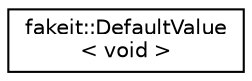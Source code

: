 digraph "Graphical Class Hierarchy"
{
  edge [fontname="Helvetica",fontsize="10",labelfontname="Helvetica",labelfontsize="10"];
  node [fontname="Helvetica",fontsize="10",shape=record];
  rankdir="LR";
  Node1 [label="fakeit::DefaultValue\l\< void \>",height=0.2,width=0.4,color="black", fillcolor="white", style="filled",URL="$d9/d60/structfakeit_1_1DefaultValue_3_01void_01_4.html"];
}
